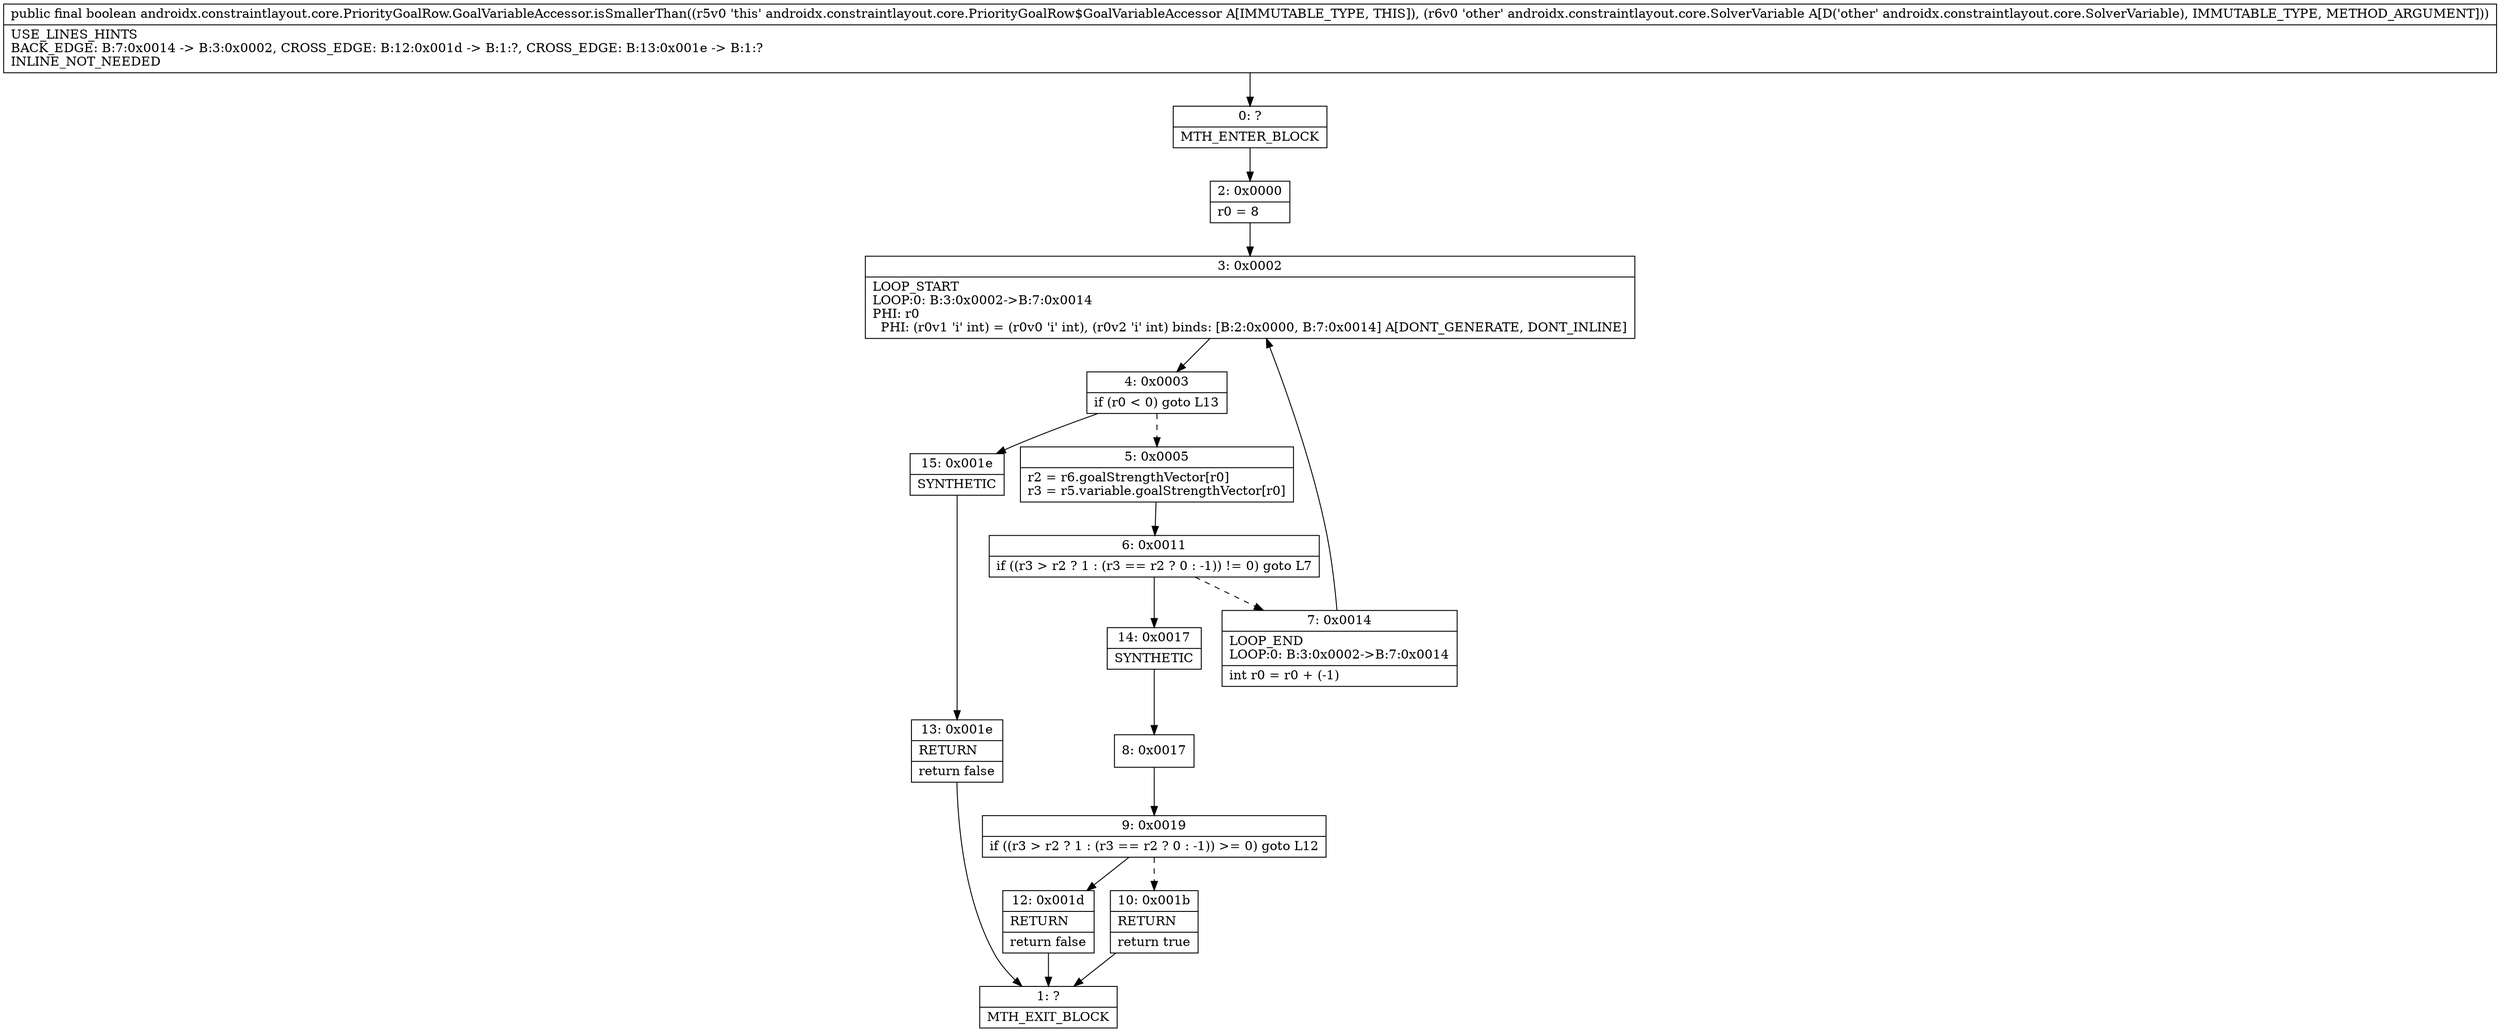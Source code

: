 digraph "CFG forandroidx.constraintlayout.core.PriorityGoalRow.GoalVariableAccessor.isSmallerThan(Landroidx\/constraintlayout\/core\/SolverVariable;)Z" {
Node_0 [shape=record,label="{0\:\ ?|MTH_ENTER_BLOCK\l}"];
Node_2 [shape=record,label="{2\:\ 0x0000|r0 = 8\l}"];
Node_3 [shape=record,label="{3\:\ 0x0002|LOOP_START\lLOOP:0: B:3:0x0002\-\>B:7:0x0014\lPHI: r0 \l  PHI: (r0v1 'i' int) = (r0v0 'i' int), (r0v2 'i' int) binds: [B:2:0x0000, B:7:0x0014] A[DONT_GENERATE, DONT_INLINE]\l}"];
Node_4 [shape=record,label="{4\:\ 0x0003|if (r0 \< 0) goto L13\l}"];
Node_5 [shape=record,label="{5\:\ 0x0005|r2 = r6.goalStrengthVector[r0]\lr3 = r5.variable.goalStrengthVector[r0]\l}"];
Node_6 [shape=record,label="{6\:\ 0x0011|if ((r3 \> r2 ? 1 : (r3 == r2 ? 0 : \-1)) != 0) goto L7\l}"];
Node_7 [shape=record,label="{7\:\ 0x0014|LOOP_END\lLOOP:0: B:3:0x0002\-\>B:7:0x0014\l|int r0 = r0 + (\-1)\l}"];
Node_14 [shape=record,label="{14\:\ 0x0017|SYNTHETIC\l}"];
Node_8 [shape=record,label="{8\:\ 0x0017}"];
Node_9 [shape=record,label="{9\:\ 0x0019|if ((r3 \> r2 ? 1 : (r3 == r2 ? 0 : \-1)) \>= 0) goto L12\l}"];
Node_10 [shape=record,label="{10\:\ 0x001b|RETURN\l|return true\l}"];
Node_1 [shape=record,label="{1\:\ ?|MTH_EXIT_BLOCK\l}"];
Node_12 [shape=record,label="{12\:\ 0x001d|RETURN\l|return false\l}"];
Node_15 [shape=record,label="{15\:\ 0x001e|SYNTHETIC\l}"];
Node_13 [shape=record,label="{13\:\ 0x001e|RETURN\l|return false\l}"];
MethodNode[shape=record,label="{public final boolean androidx.constraintlayout.core.PriorityGoalRow.GoalVariableAccessor.isSmallerThan((r5v0 'this' androidx.constraintlayout.core.PriorityGoalRow$GoalVariableAccessor A[IMMUTABLE_TYPE, THIS]), (r6v0 'other' androidx.constraintlayout.core.SolverVariable A[D('other' androidx.constraintlayout.core.SolverVariable), IMMUTABLE_TYPE, METHOD_ARGUMENT]))  | USE_LINES_HINTS\lBACK_EDGE: B:7:0x0014 \-\> B:3:0x0002, CROSS_EDGE: B:12:0x001d \-\> B:1:?, CROSS_EDGE: B:13:0x001e \-\> B:1:?\lINLINE_NOT_NEEDED\l}"];
MethodNode -> Node_0;Node_0 -> Node_2;
Node_2 -> Node_3;
Node_3 -> Node_4;
Node_4 -> Node_5[style=dashed];
Node_4 -> Node_15;
Node_5 -> Node_6;
Node_6 -> Node_7[style=dashed];
Node_6 -> Node_14;
Node_7 -> Node_3;
Node_14 -> Node_8;
Node_8 -> Node_9;
Node_9 -> Node_10[style=dashed];
Node_9 -> Node_12;
Node_10 -> Node_1;
Node_12 -> Node_1;
Node_15 -> Node_13;
Node_13 -> Node_1;
}

